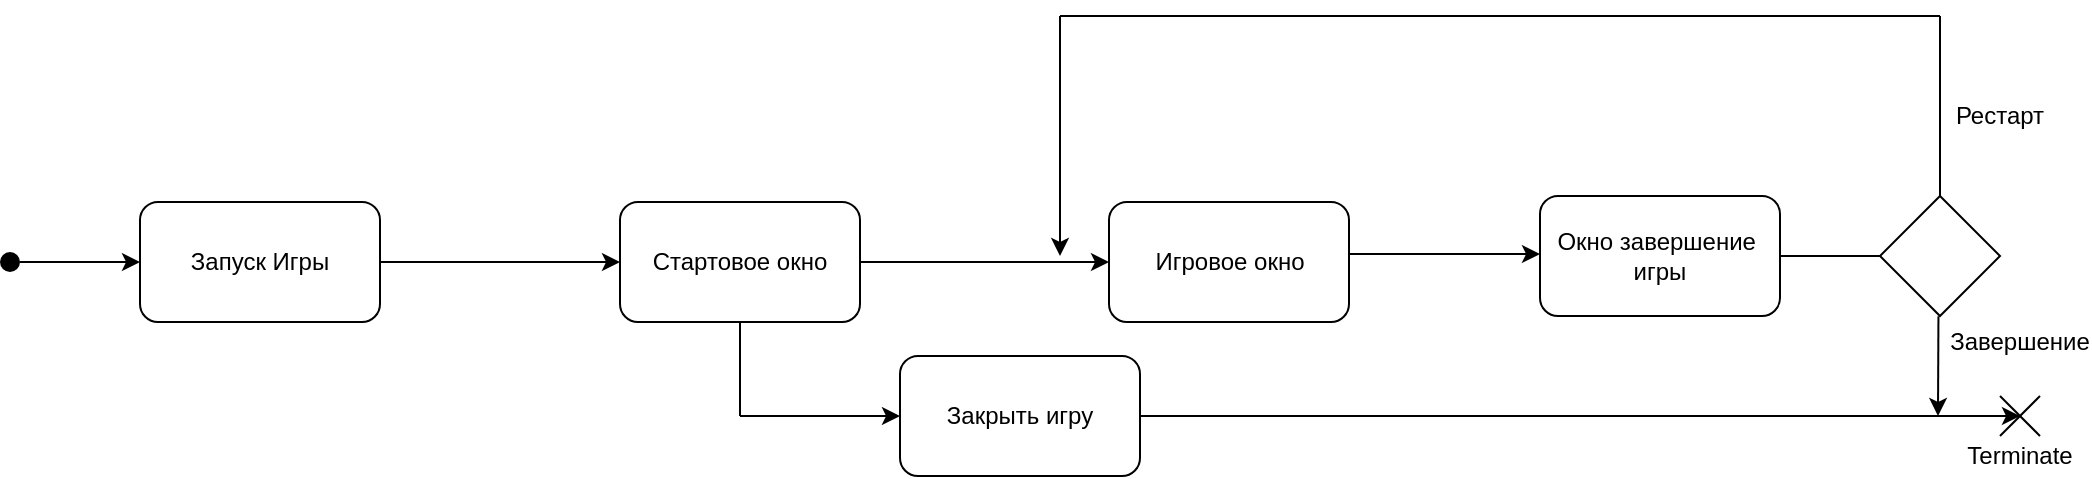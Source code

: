 <mxfile version="14.4.3" type="device"><diagram id="z-VDBdesgNO9RHbjJ4VT" name="Страница 1"><mxGraphModel dx="1278" dy="948" grid="1" gridSize="10" guides="1" tooltips="1" connect="1" arrows="1" fold="1" page="1" pageScale="1" pageWidth="1169" pageHeight="827" math="0" shadow="0"><root><mxCell id="0"/><mxCell id="1" parent="0"/><mxCell id="1Cz33GjsKUf3UqfBHEqN-1" value="Запуск Игры" style="rounded=1;whiteSpace=wrap;html=1;" vertex="1" parent="1"><mxGeometry x="100" y="413" width="120" height="60" as="geometry"/></mxCell><mxCell id="1Cz33GjsKUf3UqfBHEqN-2" value="Стартовое окно" style="rounded=1;whiteSpace=wrap;html=1;" vertex="1" parent="1"><mxGeometry x="340" y="413" width="120" height="60" as="geometry"/></mxCell><mxCell id="1Cz33GjsKUf3UqfBHEqN-3" value="Игровое окно" style="rounded=1;whiteSpace=wrap;html=1;" vertex="1" parent="1"><mxGeometry x="584.5" y="413" width="120" height="60" as="geometry"/></mxCell><mxCell id="1Cz33GjsKUf3UqfBHEqN-4" value="" style="shape=ellipse;strokeColor=none;html=1;fillColor=#000000;" vertex="1" parent="1"><mxGeometry x="30" y="438" width="10" height="10" as="geometry"/></mxCell><mxCell id="1Cz33GjsKUf3UqfBHEqN-5" value="" style="endArrow=classic;html=1;exitX=1;exitY=0.5;exitDx=0;exitDy=0;entryX=0;entryY=0.5;entryDx=0;entryDy=0;" edge="1" parent="1" source="1Cz33GjsKUf3UqfBHEqN-4" target="1Cz33GjsKUf3UqfBHEqN-1"><mxGeometry width="50" height="50" relative="1" as="geometry"><mxPoint x="90" y="590" as="sourcePoint"/><mxPoint x="140" y="540" as="targetPoint"/></mxGeometry></mxCell><mxCell id="1Cz33GjsKUf3UqfBHEqN-6" value="" style="endArrow=classic;html=1;exitX=1;exitY=0.5;exitDx=0;exitDy=0;entryX=0;entryY=0.5;entryDx=0;entryDy=0;" edge="1" parent="1" source="1Cz33GjsKUf3UqfBHEqN-1" target="1Cz33GjsKUf3UqfBHEqN-2"><mxGeometry width="50" height="50" relative="1" as="geometry"><mxPoint x="240" y="442.71" as="sourcePoint"/><mxPoint x="300" y="442.71" as="targetPoint"/></mxGeometry></mxCell><mxCell id="1Cz33GjsKUf3UqfBHEqN-7" value="" style="endArrow=classic;html=1;entryX=0;entryY=0.5;entryDx=0;entryDy=0;exitX=1;exitY=0.5;exitDx=0;exitDy=0;" edge="1" parent="1" source="1Cz33GjsKUf3UqfBHEqN-2" target="1Cz33GjsKUf3UqfBHEqN-3"><mxGeometry width="50" height="50" relative="1" as="geometry"><mxPoint x="470" y="443" as="sourcePoint"/><mxPoint x="580" y="442.71" as="targetPoint"/></mxGeometry></mxCell><mxCell id="1Cz33GjsKUf3UqfBHEqN-8" value="" style="endArrow=classic;html=1;" edge="1" parent="1"><mxGeometry width="50" height="50" relative="1" as="geometry"><mxPoint x="400" y="520" as="sourcePoint"/><mxPoint x="480" y="520" as="targetPoint"/></mxGeometry></mxCell><mxCell id="1Cz33GjsKUf3UqfBHEqN-9" value="" style="endArrow=none;html=1;exitX=0.5;exitY=1;exitDx=0;exitDy=0;" edge="1" parent="1" source="1Cz33GjsKUf3UqfBHEqN-2"><mxGeometry width="50" height="50" relative="1" as="geometry"><mxPoint x="420" y="550" as="sourcePoint"/><mxPoint x="400" y="520" as="targetPoint"/></mxGeometry></mxCell><mxCell id="1Cz33GjsKUf3UqfBHEqN-10" value="" style="endArrow=none;html=1;" edge="1" parent="1"><mxGeometry width="50" height="50" relative="1" as="geometry"><mxPoint x="1030" y="510" as="sourcePoint"/><mxPoint x="1050" y="530" as="targetPoint"/></mxGeometry></mxCell><mxCell id="1Cz33GjsKUf3UqfBHEqN-11" value="Закрыть игру" style="rounded=1;whiteSpace=wrap;html=1;" vertex="1" parent="1"><mxGeometry x="480" y="490" width="120" height="60" as="geometry"/></mxCell><mxCell id="1Cz33GjsKUf3UqfBHEqN-12" value="" style="endArrow=none;html=1;" edge="1" parent="1"><mxGeometry width="50" height="50" relative="1" as="geometry"><mxPoint x="1030" y="530" as="sourcePoint"/><mxPoint x="1050" y="510" as="targetPoint"/></mxGeometry></mxCell><mxCell id="1Cz33GjsKUf3UqfBHEqN-13" value="Terminate" style="text;html=1;strokeColor=none;fillColor=none;align=center;verticalAlign=middle;whiteSpace=wrap;rounded=0;" vertex="1" parent="1"><mxGeometry x="1020" y="530" width="40" height="20" as="geometry"/></mxCell><mxCell id="1Cz33GjsKUf3UqfBHEqN-15" value="" style="endArrow=classic;html=1;exitX=1;exitY=0.5;exitDx=0;exitDy=0;" edge="1" parent="1" source="1Cz33GjsKUf3UqfBHEqN-11"><mxGeometry width="50" height="50" relative="1" as="geometry"><mxPoint x="620" y="570" as="sourcePoint"/><mxPoint x="1040" y="520" as="targetPoint"/></mxGeometry></mxCell><mxCell id="1Cz33GjsKUf3UqfBHEqN-16" value="" style="endArrow=classic;html=1;" edge="1" parent="1"><mxGeometry width="50" height="50" relative="1" as="geometry"><mxPoint x="704.5" y="439" as="sourcePoint"/><mxPoint x="800" y="439" as="targetPoint"/></mxGeometry></mxCell><mxCell id="1Cz33GjsKUf3UqfBHEqN-17" value="Окно завершение&amp;nbsp;&lt;br&gt;игры" style="rounded=1;whiteSpace=wrap;html=1;" vertex="1" parent="1"><mxGeometry x="800" y="410" width="120" height="60" as="geometry"/></mxCell><mxCell id="1Cz33GjsKUf3UqfBHEqN-18" value="" style="endArrow=none;html=1;exitX=1;exitY=0.5;exitDx=0;exitDy=0;entryX=0;entryY=0.5;entryDx=0;entryDy=0;" edge="1" parent="1" source="1Cz33GjsKUf3UqfBHEqN-17" target="1Cz33GjsKUf3UqfBHEqN-24"><mxGeometry width="50" height="50" relative="1" as="geometry"><mxPoint x="810" y="600" as="sourcePoint"/><mxPoint x="960" y="440" as="targetPoint"/></mxGeometry></mxCell><mxCell id="1Cz33GjsKUf3UqfBHEqN-20" value="" style="endArrow=none;html=1;" edge="1" parent="1"><mxGeometry width="50" height="50" relative="1" as="geometry"><mxPoint x="560" y="320" as="sourcePoint"/><mxPoint x="1000" y="320" as="targetPoint"/></mxGeometry></mxCell><mxCell id="1Cz33GjsKUf3UqfBHEqN-22" value="" style="endArrow=classic;html=1;" edge="1" parent="1"><mxGeometry width="50" height="50" relative="1" as="geometry"><mxPoint x="560" y="320" as="sourcePoint"/><mxPoint x="560" y="440" as="targetPoint"/></mxGeometry></mxCell><mxCell id="1Cz33GjsKUf3UqfBHEqN-24" value="" style="rhombus;whiteSpace=wrap;html=1;fillColor=none;" vertex="1" parent="1"><mxGeometry x="970" y="410" width="60" height="60" as="geometry"/></mxCell><mxCell id="1Cz33GjsKUf3UqfBHEqN-25" value="" style="endArrow=none;html=1;exitX=0.5;exitY=0;exitDx=0;exitDy=0;" edge="1" parent="1" source="1Cz33GjsKUf3UqfBHEqN-24"><mxGeometry width="50" height="50" relative="1" as="geometry"><mxPoint x="820" y="440" as="sourcePoint"/><mxPoint x="1000" y="320" as="targetPoint"/></mxGeometry></mxCell><mxCell id="1Cz33GjsKUf3UqfBHEqN-26" value="Рестарт" style="text;html=1;strokeColor=none;fillColor=none;align=center;verticalAlign=middle;whiteSpace=wrap;rounded=0;" vertex="1" parent="1"><mxGeometry x="1010" y="360" width="40" height="20" as="geometry"/></mxCell><mxCell id="1Cz33GjsKUf3UqfBHEqN-29" value="" style="endArrow=classic;html=1;exitX=0.487;exitY=1.002;exitDx=0;exitDy=0;exitPerimeter=0;" edge="1" parent="1" source="1Cz33GjsKUf3UqfBHEqN-24"><mxGeometry width="50" height="50" relative="1" as="geometry"><mxPoint x="1050" y="520" as="sourcePoint"/><mxPoint x="999" y="520" as="targetPoint"/></mxGeometry></mxCell><mxCell id="1Cz33GjsKUf3UqfBHEqN-30" value="Завершение" style="text;html=1;strokeColor=none;fillColor=none;align=center;verticalAlign=middle;whiteSpace=wrap;rounded=0;" vertex="1" parent="1"><mxGeometry x="1020" y="473" width="40" height="20" as="geometry"/></mxCell></root></mxGraphModel></diagram></mxfile>